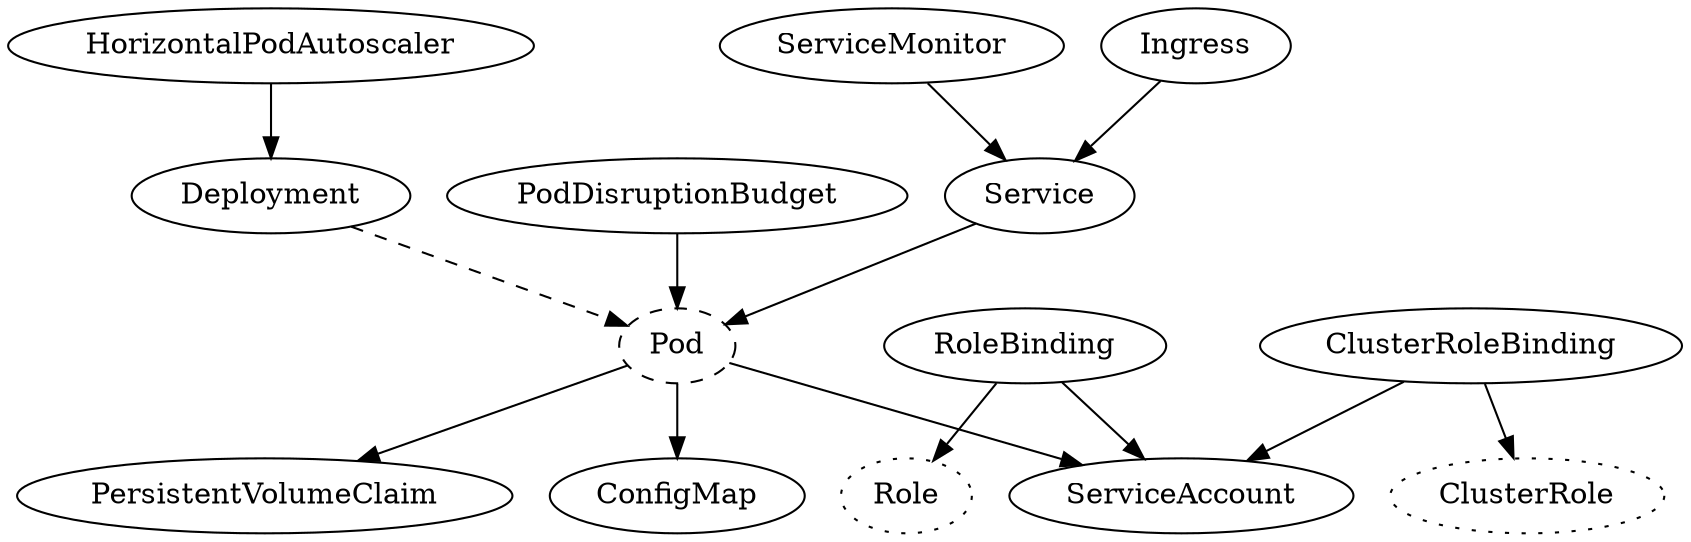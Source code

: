 digraph {
    HorizontalPodAutoscaler -> Deployment;
    Deployment -> Pod [style=dashed];
    PodDisruptionBudget -> Pod;
    {Ingress ServiceMonitor} -> Service -> Pod;
    Pod -> {ConfigMap PersistentVolumeClaim ServiceAccount};
    RoleBinding -> {ServiceAccount Role};
    ClusterRoleBinding -> {ServiceAccount ClusterRole};

    Pod [style=dashed];
    Role [style=dotted];
    ClusterRole [style=dotted];
}
